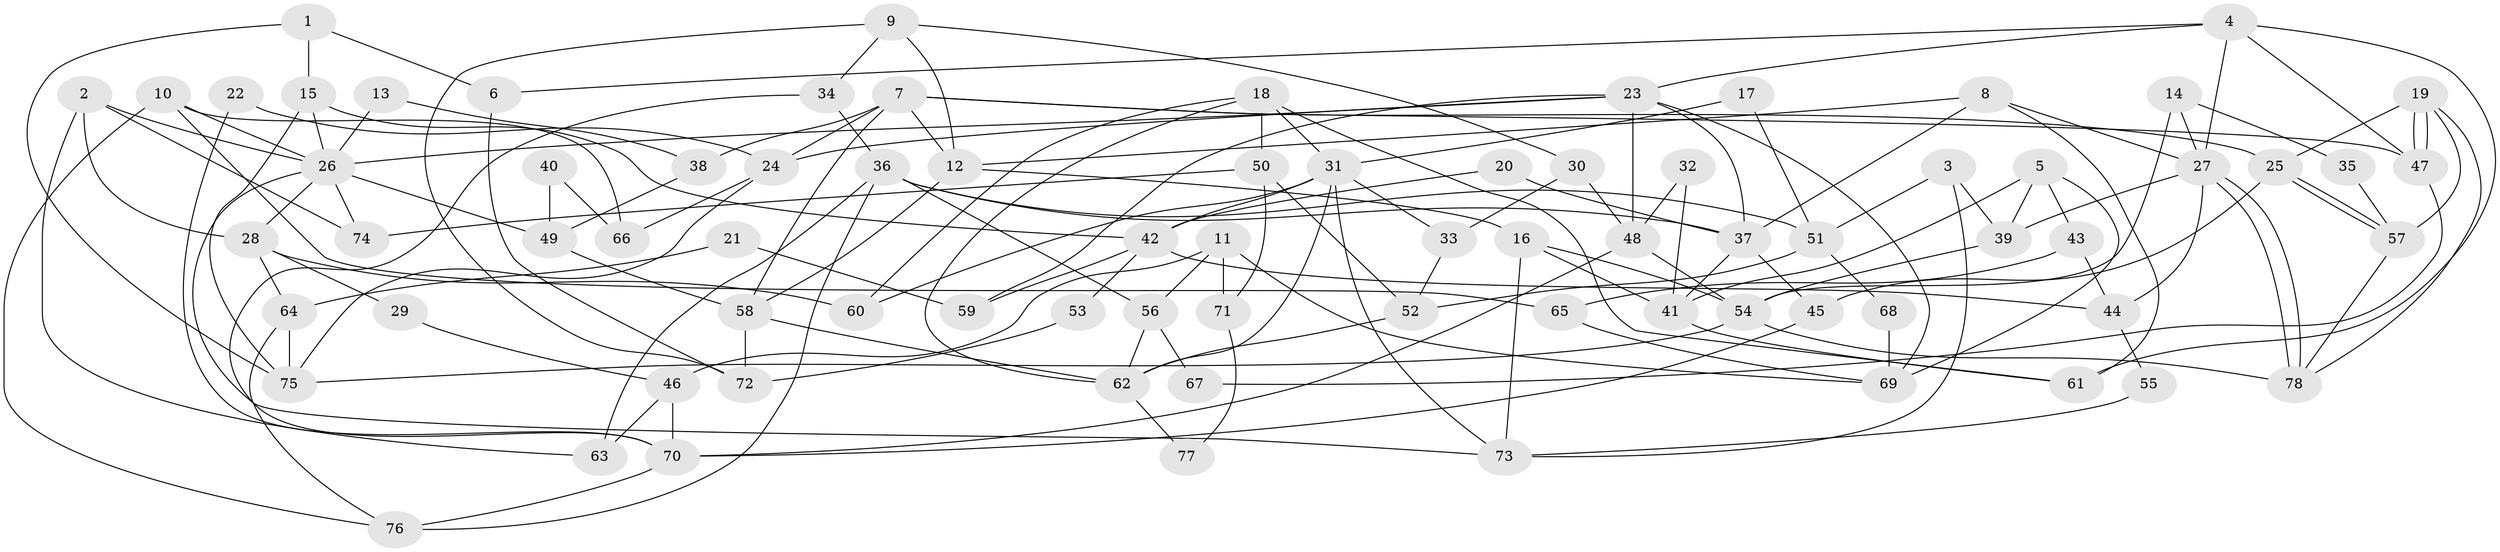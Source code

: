 // coarse degree distribution, {7: 0.0625, 10: 0.0625, 5: 0.21875, 6: 0.09375, 13: 0.0625, 14: 0.03125, 4: 0.125, 2: 0.1875, 9: 0.03125, 3: 0.125}
// Generated by graph-tools (version 1.1) at 2025/50/03/04/25 22:50:58]
// undirected, 78 vertices, 156 edges
graph export_dot {
  node [color=gray90,style=filled];
  1;
  2;
  3;
  4;
  5;
  6;
  7;
  8;
  9;
  10;
  11;
  12;
  13;
  14;
  15;
  16;
  17;
  18;
  19;
  20;
  21;
  22;
  23;
  24;
  25;
  26;
  27;
  28;
  29;
  30;
  31;
  32;
  33;
  34;
  35;
  36;
  37;
  38;
  39;
  40;
  41;
  42;
  43;
  44;
  45;
  46;
  47;
  48;
  49;
  50;
  51;
  52;
  53;
  54;
  55;
  56;
  57;
  58;
  59;
  60;
  61;
  62;
  63;
  64;
  65;
  66;
  67;
  68;
  69;
  70;
  71;
  72;
  73;
  74;
  75;
  76;
  77;
  78;
  1 -- 75;
  1 -- 15;
  1 -- 6;
  2 -- 26;
  2 -- 28;
  2 -- 63;
  2 -- 74;
  3 -- 51;
  3 -- 39;
  3 -- 73;
  4 -- 27;
  4 -- 47;
  4 -- 6;
  4 -- 23;
  4 -- 61;
  5 -- 41;
  5 -- 39;
  5 -- 43;
  5 -- 69;
  6 -- 72;
  7 -- 25;
  7 -- 12;
  7 -- 24;
  7 -- 38;
  7 -- 47;
  7 -- 58;
  8 -- 12;
  8 -- 61;
  8 -- 27;
  8 -- 37;
  9 -- 30;
  9 -- 34;
  9 -- 12;
  9 -- 72;
  10 -- 26;
  10 -- 76;
  10 -- 65;
  10 -- 66;
  11 -- 46;
  11 -- 69;
  11 -- 56;
  11 -- 71;
  12 -- 58;
  12 -- 16;
  13 -- 26;
  13 -- 38;
  14 -- 27;
  14 -- 54;
  14 -- 35;
  15 -- 75;
  15 -- 26;
  15 -- 42;
  16 -- 73;
  16 -- 41;
  16 -- 54;
  17 -- 51;
  17 -- 31;
  18 -- 61;
  18 -- 31;
  18 -- 50;
  18 -- 60;
  18 -- 62;
  19 -- 57;
  19 -- 47;
  19 -- 47;
  19 -- 25;
  19 -- 78;
  20 -- 42;
  20 -- 37;
  21 -- 64;
  21 -- 59;
  22 -- 70;
  22 -- 24;
  23 -- 69;
  23 -- 24;
  23 -- 26;
  23 -- 37;
  23 -- 48;
  23 -- 59;
  24 -- 66;
  24 -- 75;
  25 -- 57;
  25 -- 57;
  25 -- 45;
  26 -- 73;
  26 -- 28;
  26 -- 49;
  26 -- 74;
  27 -- 78;
  27 -- 78;
  27 -- 39;
  27 -- 44;
  28 -- 64;
  28 -- 29;
  28 -- 60;
  29 -- 46;
  30 -- 33;
  30 -- 48;
  31 -- 62;
  31 -- 60;
  31 -- 33;
  31 -- 42;
  31 -- 73;
  32 -- 41;
  32 -- 48;
  33 -- 52;
  34 -- 70;
  34 -- 36;
  35 -- 57;
  36 -- 37;
  36 -- 56;
  36 -- 51;
  36 -- 63;
  36 -- 76;
  37 -- 41;
  37 -- 45;
  38 -- 49;
  39 -- 54;
  40 -- 49;
  40 -- 66;
  41 -- 61;
  42 -- 44;
  42 -- 53;
  42 -- 59;
  43 -- 44;
  43 -- 65;
  44 -- 55;
  45 -- 70;
  46 -- 63;
  46 -- 70;
  47 -- 67;
  48 -- 54;
  48 -- 70;
  49 -- 58;
  50 -- 74;
  50 -- 52;
  50 -- 71;
  51 -- 52;
  51 -- 68;
  52 -- 62;
  53 -- 72;
  54 -- 78;
  54 -- 75;
  55 -- 73;
  56 -- 62;
  56 -- 67;
  57 -- 78;
  58 -- 72;
  58 -- 62;
  62 -- 77;
  64 -- 76;
  64 -- 75;
  65 -- 69;
  68 -- 69;
  70 -- 76;
  71 -- 77;
}
